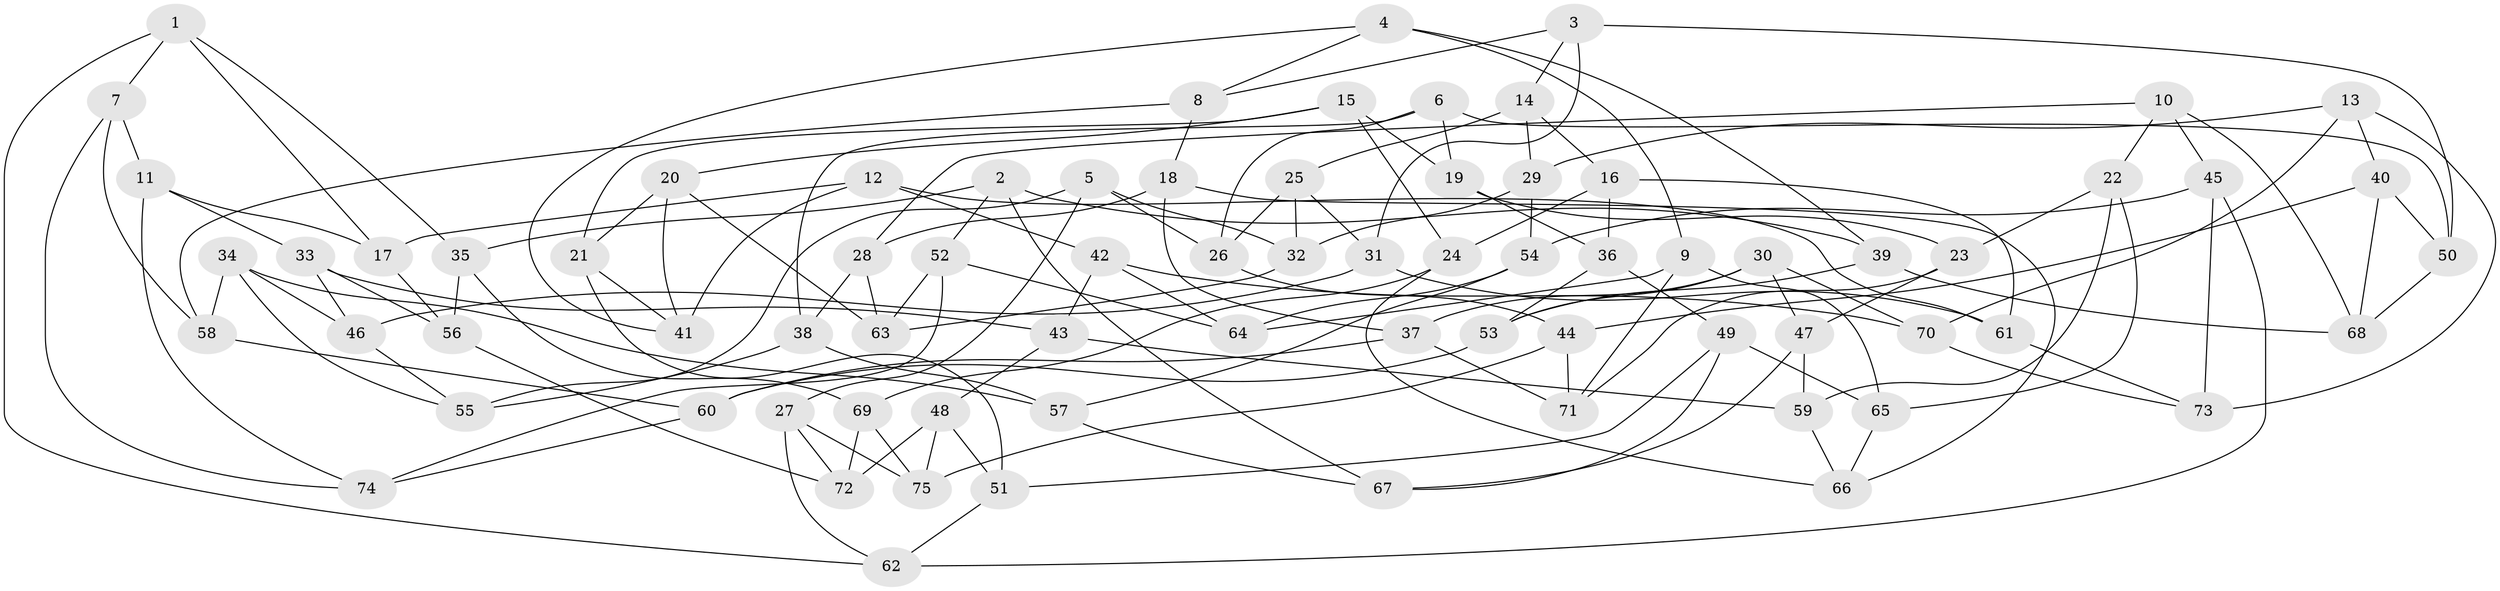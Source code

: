 // Generated by graph-tools (version 1.1) at 2025/56/03/09/25 04:56:31]
// undirected, 75 vertices, 150 edges
graph export_dot {
graph [start="1"]
  node [color=gray90,style=filled];
  1;
  2;
  3;
  4;
  5;
  6;
  7;
  8;
  9;
  10;
  11;
  12;
  13;
  14;
  15;
  16;
  17;
  18;
  19;
  20;
  21;
  22;
  23;
  24;
  25;
  26;
  27;
  28;
  29;
  30;
  31;
  32;
  33;
  34;
  35;
  36;
  37;
  38;
  39;
  40;
  41;
  42;
  43;
  44;
  45;
  46;
  47;
  48;
  49;
  50;
  51;
  52;
  53;
  54;
  55;
  56;
  57;
  58;
  59;
  60;
  61;
  62;
  63;
  64;
  65;
  66;
  67;
  68;
  69;
  70;
  71;
  72;
  73;
  74;
  75;
  1 -- 62;
  1 -- 7;
  1 -- 17;
  1 -- 35;
  2 -- 39;
  2 -- 67;
  2 -- 52;
  2 -- 35;
  3 -- 14;
  3 -- 31;
  3 -- 8;
  3 -- 50;
  4 -- 9;
  4 -- 41;
  4 -- 8;
  4 -- 39;
  5 -- 55;
  5 -- 32;
  5 -- 27;
  5 -- 26;
  6 -- 50;
  6 -- 38;
  6 -- 26;
  6 -- 19;
  7 -- 74;
  7 -- 11;
  7 -- 58;
  8 -- 18;
  8 -- 58;
  9 -- 65;
  9 -- 64;
  9 -- 71;
  10 -- 45;
  10 -- 68;
  10 -- 28;
  10 -- 22;
  11 -- 74;
  11 -- 17;
  11 -- 33;
  12 -- 17;
  12 -- 61;
  12 -- 42;
  12 -- 41;
  13 -- 29;
  13 -- 73;
  13 -- 70;
  13 -- 40;
  14 -- 29;
  14 -- 16;
  14 -- 25;
  15 -- 24;
  15 -- 20;
  15 -- 21;
  15 -- 19;
  16 -- 24;
  16 -- 61;
  16 -- 36;
  17 -- 56;
  18 -- 37;
  18 -- 66;
  18 -- 28;
  19 -- 36;
  19 -- 23;
  20 -- 21;
  20 -- 63;
  20 -- 41;
  21 -- 51;
  21 -- 41;
  22 -- 65;
  22 -- 23;
  22 -- 59;
  23 -- 47;
  23 -- 71;
  24 -- 66;
  24 -- 69;
  25 -- 32;
  25 -- 31;
  25 -- 26;
  26 -- 44;
  27 -- 75;
  27 -- 62;
  27 -- 72;
  28 -- 38;
  28 -- 63;
  29 -- 32;
  29 -- 54;
  30 -- 37;
  30 -- 70;
  30 -- 47;
  30 -- 53;
  31 -- 46;
  31 -- 61;
  32 -- 63;
  33 -- 46;
  33 -- 43;
  33 -- 56;
  34 -- 55;
  34 -- 58;
  34 -- 46;
  34 -- 57;
  35 -- 69;
  35 -- 56;
  36 -- 49;
  36 -- 53;
  37 -- 60;
  37 -- 71;
  38 -- 55;
  38 -- 57;
  39 -- 53;
  39 -- 68;
  40 -- 50;
  40 -- 68;
  40 -- 44;
  42 -- 43;
  42 -- 70;
  42 -- 64;
  43 -- 48;
  43 -- 59;
  44 -- 75;
  44 -- 71;
  45 -- 54;
  45 -- 62;
  45 -- 73;
  46 -- 55;
  47 -- 67;
  47 -- 59;
  48 -- 75;
  48 -- 51;
  48 -- 72;
  49 -- 51;
  49 -- 67;
  49 -- 65;
  50 -- 68;
  51 -- 62;
  52 -- 63;
  52 -- 64;
  52 -- 74;
  53 -- 60;
  54 -- 64;
  54 -- 57;
  56 -- 72;
  57 -- 67;
  58 -- 60;
  59 -- 66;
  60 -- 74;
  61 -- 73;
  65 -- 66;
  69 -- 72;
  69 -- 75;
  70 -- 73;
}

